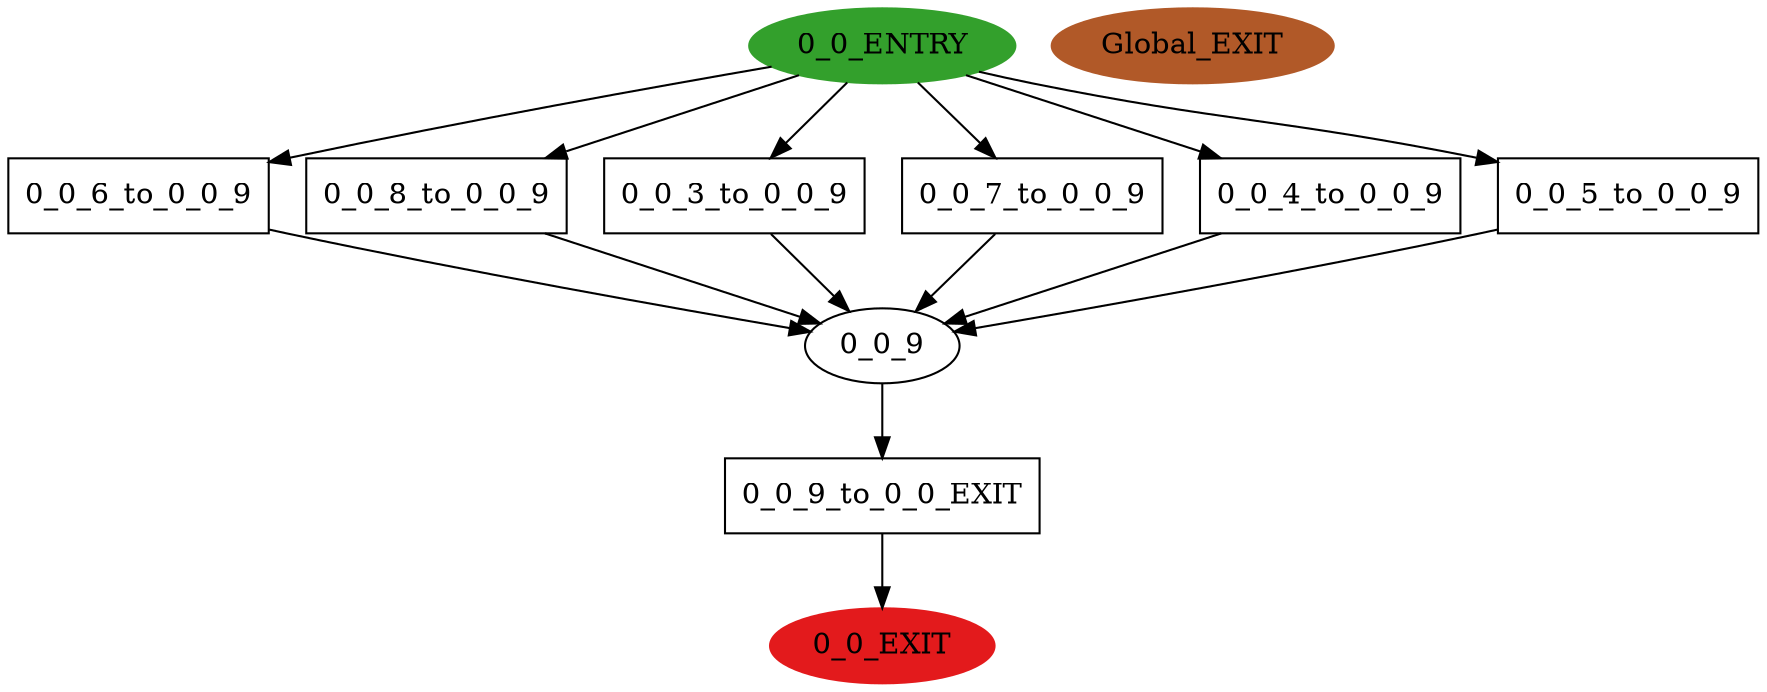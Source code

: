 digraph model { 
compound=true; 
node  [style="filled", colorscheme="paired12"];  "0_0_9" [shape=ellipse, style=""];
  "Global_EXIT" [shape=ellipse, color=12, style=filled];
  "0_0_EXIT" [shape=ellipse, color=6, style=filled];
  "0_0_ENTRY" [shape=ellipse, color=4, style=filled];
  "0_0_6_to_0_0_9" [shape=box, style=""];
  "0_0_6_to_0_0_9" [label="0_0_6_to_0_0_9\n"];
  "0_0_8_to_0_0_9" [shape=box, style=""];
  "0_0_8_to_0_0_9" [label="0_0_8_to_0_0_9\n"];
  "0_0_3_to_0_0_9" [shape=box, style=""];
  "0_0_3_to_0_0_9" [label="0_0_3_to_0_0_9\n"];
  "0_0_7_to_0_0_9" [shape=box, style=""];
  "0_0_7_to_0_0_9" [label="0_0_7_to_0_0_9\n"];
  "0_0_4_to_0_0_9" [shape=box, style=""];
  "0_0_4_to_0_0_9" [label="0_0_4_to_0_0_9\n"];
  "0_0_9_to_0_0_EXIT" [shape=box, style=""];
  "0_0_9_to_0_0_EXIT" [label="0_0_9_to_0_0_EXIT\n"];
  "0_0_5_to_0_0_9" [shape=box, style=""];
  "0_0_5_to_0_0_9" [label="0_0_5_to_0_0_9\n"];
  "0_0_9" -> "0_0_9_to_0_0_EXIT" [label="", arrowhead="normal"];
  "0_0_ENTRY" -> "0_0_5_to_0_0_9" [label="", arrowhead="normal"];
  "0_0_3_to_0_0_9" -> "0_0_9" [label="", arrowhead="normal"];
  "0_0_8_to_0_0_9" -> "0_0_9" [label="", arrowhead="normal"];
  "0_0_ENTRY" -> "0_0_8_to_0_0_9" [label="", arrowhead="normal"];
  "0_0_ENTRY" -> "0_0_6_to_0_0_9" [label="", arrowhead="normal"];
  "0_0_ENTRY" -> "0_0_4_to_0_0_9" [label="", arrowhead="normal"];
  "0_0_ENTRY" -> "0_0_7_to_0_0_9" [label="", arrowhead="normal"];
  "0_0_ENTRY" -> "0_0_3_to_0_0_9" [label="", arrowhead="normal"];
  "0_0_4_to_0_0_9" -> "0_0_9" [label="", arrowhead="normal"];
  "0_0_6_to_0_0_9" -> "0_0_9" [label="", arrowhead="normal"];
  "0_0_7_to_0_0_9" -> "0_0_9" [label="", arrowhead="normal"];
  "0_0_5_to_0_0_9" -> "0_0_9" [label="", arrowhead="normal"];
  "0_0_9_to_0_0_EXIT" -> "0_0_EXIT" [label="", arrowhead="normal"];
}
